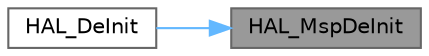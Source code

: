 digraph "HAL_MspDeInit"
{
 // INTERACTIVE_SVG=YES
 // LATEX_PDF_SIZE
  bgcolor="transparent";
  edge [fontname=Helvetica,fontsize=10,labelfontname=Helvetica,labelfontsize=10];
  node [fontname=Helvetica,fontsize=10,shape=box,height=0.2,width=0.4];
  rankdir="RL";
  Node1 [id="Node000001",label="HAL_MspDeInit",height=0.2,width=0.4,color="gray40", fillcolor="grey60", style="filled", fontcolor="black",tooltip="DeInitializes the MSP."];
  Node1 -> Node2 [id="edge1_Node000001_Node000002",dir="back",color="steelblue1",style="solid",tooltip=" "];
  Node2 [id="Node000002",label="HAL_DeInit",height=0.2,width=0.4,color="grey40", fillcolor="white", style="filled",URL="$group___h_a_l___exported___functions___group1.html#ga95911129a26afb05232caaaefa31956f",tooltip="This function de-Initializes common part of the HAL and stops the systick. This function is optional."];
}
